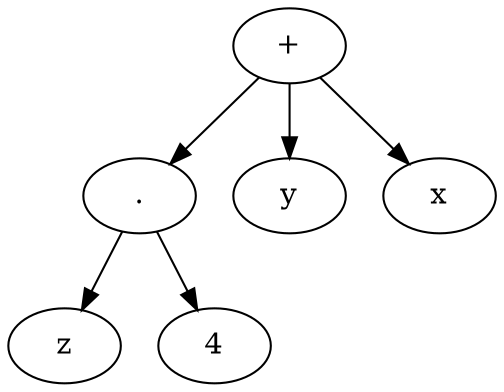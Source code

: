 digraph {
0 [label=<+>]
1 [label=<.>]
2 [label=<z>]
3 [label=<4>]
4 [label=<y>]
5 [label=<x>]
0 -> 1
0 -> 4
0 -> 5
1 -> 2
1 -> 3
}